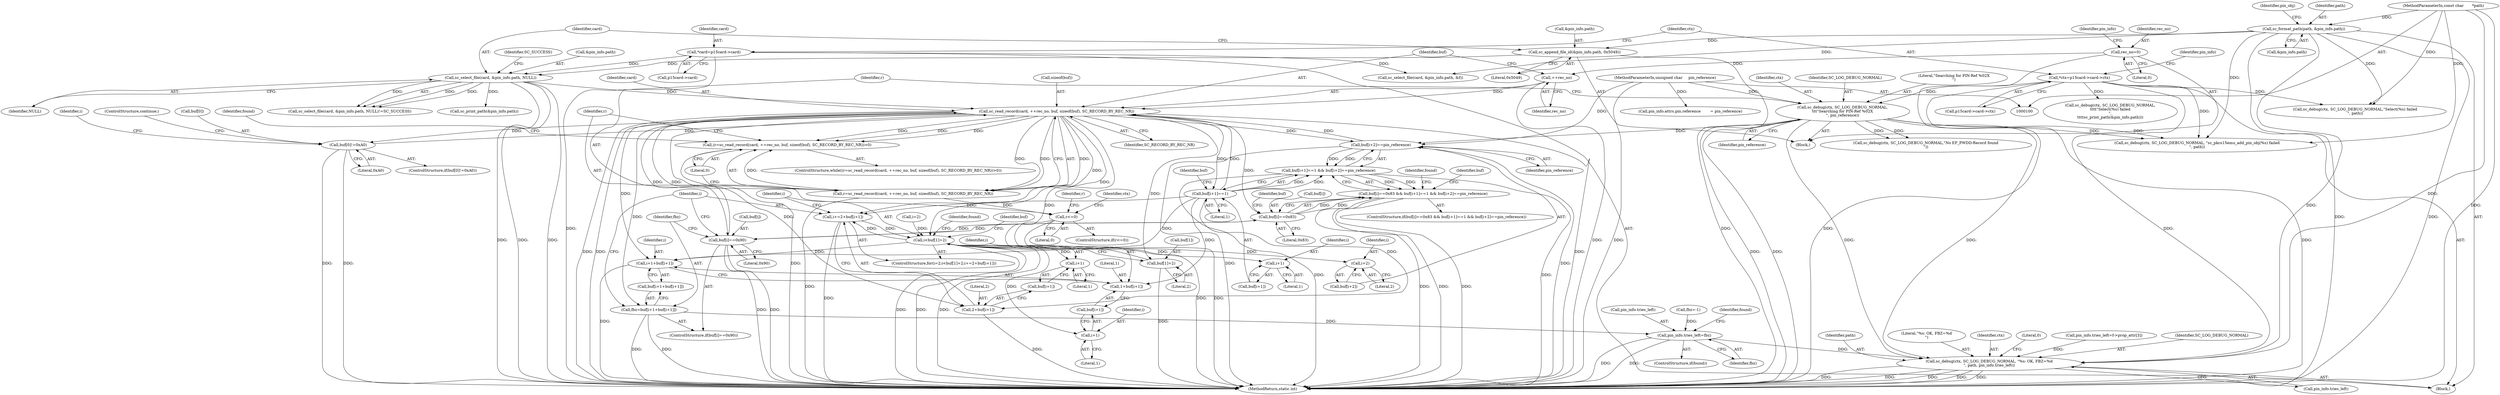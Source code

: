 digraph "0_OpenSC_8fe377e93b4b56060e5bbfb6f3142ceaeca744fa_21@API" {
"1000335" [label="(Call,sc_read_record(card, ++rec_no, buf, sizeof(buf), SC_RECORD_BY_REC_NR))"];
"1000306" [label="(Call,sc_select_file(card, &pin_info.path, NULL))"];
"1000111" [label="(Call,*card=p15card->card)"];
"1000298" [label="(Call,sc_append_file_id(&pin_info.path, 0x5049))"];
"1000223" [label="(Call,sc_format_path(path, &pin_info.path))"];
"1000102" [label="(MethodParameterIn,const char       *path)"];
"1000337" [label="(Call,++rec_no)"];
"1000280" [label="(Call,rec_no=0)"];
"1000355" [label="(Call,buf[0]!=0xA0)"];
"1000335" [label="(Call,sc_read_record(card, ++rec_no, buf, sizeof(buf), SC_RECORD_BY_REC_NR))"];
"1000397" [label="(Call,buf[i+2]==pin_reference)"];
"1000326" [label="(Call,sc_debug(ctx, SC_LOG_DEBUG_NORMAL,\n\t\t\t\"Searching for PIN-Ref %02X\n\", pin_reference))"];
"1000117" [label="(Call,*ctx=p15card->card->ctx)"];
"1000105" [label="(MethodParameterIn,unsigned char     pin_reference)"];
"1000407" [label="(Call,buf[i]==0x90)"];
"1000384" [label="(Call,buf[i]==0x83)"];
"1000390" [label="(Call,buf[i+1]==1)"];
"1000332" [label="(Call,(r=sc_read_record(card, ++rec_no, buf, sizeof(buf), SC_RECORD_BY_REC_NR))>0)"];
"1000333" [label="(Call,r=sc_read_record(card, ++rec_no, buf, sizeof(buf), SC_RECORD_BY_REC_NR))"];
"1000436" [label="(Call,r<=0)"];
"1000365" [label="(Call,i<buf[1]+2)"];
"1000372" [label="(Call,i+=2+buf[i+1])"];
"1000378" [label="(Call,i+1)"];
"1000393" [label="(Call,i+1)"];
"1000400" [label="(Call,i+2)"];
"1000416" [label="(Call,i+1+buf[i+1])"];
"1000422" [label="(Call,i+1)"];
"1000367" [label="(Call,buf[1]+2)"];
"1000374" [label="(Call,2+buf[i+1])"];
"1000383" [label="(Call,buf[i]==0x83 && buf[i+1]==1 && buf[i+2]==pin_reference)"];
"1000389" [label="(Call,buf[i+1]==1 && buf[i+2]==pin_reference)"];
"1000418" [label="(Call,1+buf[i+1])"];
"1000412" [label="(Call,fbz=buf[i+1+buf[i+1]])"];
"1000427" [label="(Call,pin_info.tries_left=fbz)"];
"1000498" [label="(Call,sc_debug(ctx, SC_LOG_DEBUG_NORMAL, \"%s: OK, FBZ=%d\n\", path, pin_info.tries_left))"];
"1000423" [label="(Identifier,i)"];
"1000501" [label="(Literal,\"%s: OK, FBZ=%d\n\")"];
"1000422" [label="(Call,i+1)"];
"1000371" [label="(Literal,2)"];
"1000393" [label="(Call,i+1)"];
"1000384" [label="(Call,buf[i]==0x83)"];
"1000392" [label="(Identifier,buf)"];
"1000378" [label="(Call,i+1)"];
"1000303" [label="(Literal,0x5049)"];
"1000280" [label="(Call,rec_no=0)"];
"1000498" [label="(Call,sc_debug(ctx, SC_LOG_DEBUG_NORMAL, \"%s: OK, FBZ=%d\n\", path, pin_info.tries_left))"];
"1000360" [label="(ControlStructure,continue;)"];
"1000406" [label="(ControlStructure,if(buf[i]==0x90))"];
"1000394" [label="(Identifier,i)"];
"1000435" [label="(ControlStructure,if(r<=0))"];
"1000437" [label="(Identifier,r)"];
"1000281" [label="(Identifier,rec_no)"];
"1000407" [label="(Call,buf[i]==0x90)"];
"1000391" [label="(Call,buf[i+1])"];
"1000390" [label="(Call,buf[i+1]==1)"];
"1000440" [label="(Call,sc_debug(ctx, SC_LOG_DEBUG_NORMAL,\"No EF_PWDD-Record found\n\"))"];
"1000282" [label="(Literal,0)"];
"1000312" [label="(Identifier,NULL)"];
"1000398" [label="(Call,buf[i+2])"];
"1000396" [label="(Literal,1)"];
"1000419" [label="(Literal,1)"];
"1000366" [label="(Identifier,i)"];
"1000426" [label="(Identifier,found)"];
"1000327" [label="(Identifier,ctx)"];
"1000438" [label="(Literal,0)"];
"1000508" [label="(MethodReturn,static int)"];
"1000356" [label="(Call,buf[0])"];
"1000479" [label="(Identifier,r)"];
"1000436" [label="(Call,r<=0)"];
"1000380" [label="(Literal,1)"];
"1000118" [label="(Identifier,ctx)"];
"1000306" [label="(Call,sc_select_file(card, &pin_info.path, NULL))"];
"1000361" [label="(ControlStructure,for(i=2;i<buf[1]+2;i+=2+buf[i+1]))"];
"1000374" [label="(Call,2+buf[i+1])"];
"1000382" [label="(ControlStructure,if(buf[i]==0x83 && buf[i+1]==1 && buf[i+2]==pin_reference))"];
"1000340" [label="(Call,sizeof(buf))"];
"1000373" [label="(Identifier,i)"];
"1000328" [label="(Identifier,SC_LOG_DEBUG_NORMAL)"];
"1000376" [label="(Call,buf[i+1])"];
"1000499" [label="(Identifier,ctx)"];
"1000339" [label="(Identifier,buf)"];
"1000418" [label="(Call,1+buf[i+1])"];
"1000367" [label="(Call,buf[1]+2)"];
"1000299" [label="(Call,&pin_info.path)"];
"1000329" [label="(Literal,\"Searching for PIN-Ref %02X\n\")"];
"1000412" [label="(Call,fbz=buf[i+1+buf[i+1]])"];
"1000417" [label="(Identifier,i)"];
"1000363" [label="(Identifier,i)"];
"1000427" [label="(Call,pin_info.tries_left=fbz)"];
"1000350" [label="(Call,fbz=-1)"];
"1000503" [label="(Call,pin_info.tries_left)"];
"1000307" [label="(Identifier,card)"];
"1000411" [label="(Literal,0x90)"];
"1000385" [label="(Call,buf[i])"];
"1000359" [label="(Literal,0xA0)"];
"1000399" [label="(Identifier,buf)"];
"1000343" [label="(Literal,0)"];
"1000375" [label="(Literal,2)"];
"1000313" [label="(Identifier,SC_SUCCESS)"];
"1000287" [label="(Identifier,pin_info)"];
"1000332" [label="(Call,(r=sc_read_record(card, ++rec_no, buf, sizeof(buf), SC_RECORD_BY_REC_NR))>0)"];
"1000298" [label="(Call,sc_append_file_id(&pin_info.path, 0x5049))"];
"1000333" [label="(Call,r=sc_read_record(card, ++rec_no, buf, sizeof(buf), SC_RECORD_BY_REC_NR))"];
"1000231" [label="(Identifier,pin_obj)"];
"1000342" [label="(Identifier,SC_RECORD_BY_REC_NR)"];
"1000117" [label="(Call,*ctx=p15card->card->ctx)"];
"1000354" [label="(ControlStructure,if(buf[0]!=0xA0))"];
"1000119" [label="(Call,p15card->card->ctx)"];
"1000224" [label="(Identifier,path)"];
"1000403" [label="(Identifier,pin_reference)"];
"1000401" [label="(Identifier,i)"];
"1000507" [label="(Literal,0)"];
"1000111" [label="(Call,*card=p15card->card)"];
"1000225" [label="(Call,&pin_info.path)"];
"1000424" [label="(Literal,1)"];
"1000413" [label="(Identifier,fbz)"];
"1000315" [label="(Call,sc_debug(ctx, SC_LOG_DEBUG_NORMAL,\n\t\t\t\t\"Select(%s) failed\n\",\n\t\t\t\tsc_print_path(&pin_info.path)))"];
"1000130" [label="(Identifier,pin_info)"];
"1000395" [label="(Literal,1)"];
"1000109" [label="(Block,)"];
"1000450" [label="(Call,sc_select_file(card, &pin_info.path, &f))"];
"1000338" [label="(Identifier,rec_no)"];
"1000330" [label="(Identifier,pin_reference)"];
"1000467" [label="(Call,pin_info.tries_left=f->prop_attr[3])"];
"1000112" [label="(Identifier,card)"];
"1000223" [label="(Call,sc_format_path(path, &pin_info.path))"];
"1000431" [label="(Identifier,fbz)"];
"1000409" [label="(Identifier,buf)"];
"1000420" [label="(Call,buf[i+1])"];
"1000460" [label="(Call,sc_debug(ctx, SC_LOG_DEBUG_NORMAL,\"Select(%s) failed\n\", path))"];
"1000388" [label="(Literal,0x83)"];
"1000491" [label="(Call,sc_debug(ctx, SC_LOG_DEBUG_NORMAL, \"sc_pkcs15emu_add_pin_obj(%s) failed\n\", path))"];
"1000397" [label="(Call,buf[i+2]==pin_reference)"];
"1000326" [label="(Call,sc_debug(ctx, SC_LOG_DEBUG_NORMAL,\n\t\t\t\"Searching for PIN-Ref %02X\n\", pin_reference))"];
"1000331" [label="(ControlStructure,while((r=sc_read_record(card, ++rec_no, buf, sizeof(buf), SC_RECORD_BY_REC_NR))>0))"];
"1000386" [label="(Identifier,buf)"];
"1000433" [label="(Identifier,found)"];
"1000365" [label="(Call,i<buf[1]+2)"];
"1000155" [label="(Call,pin_info.attrs.pin.reference        = pin_reference)"];
"1000425" [label="(ControlStructure,if(found))"];
"1000416" [label="(Call,i+1+buf[i+1])"];
"1000500" [label="(Identifier,SC_LOG_DEBUG_NORMAL)"];
"1000402" [label="(Literal,2)"];
"1000334" [label="(Identifier,r)"];
"1000383" [label="(Call,buf[i]==0x83 && buf[i+1]==1 && buf[i+2]==pin_reference)"];
"1000502" [label="(Identifier,path)"];
"1000389" [label="(Call,buf[i+1]==1 && buf[i+2]==pin_reference)"];
"1000102" [label="(MethodParameterIn,const char       *path)"];
"1000372" [label="(Call,i+=2+buf[i+1])"];
"1000305" [label="(Call,sc_select_file(card, &pin_info.path, NULL)!=SC_SUCCESS)"];
"1000113" [label="(Call,p15card->card)"];
"1000428" [label="(Call,pin_info.tries_left)"];
"1000308" [label="(Call,&pin_info.path)"];
"1000335" [label="(Call,sc_read_record(card, ++rec_no, buf, sizeof(buf), SC_RECORD_BY_REC_NR))"];
"1000337" [label="(Call,++rec_no)"];
"1000355" [label="(Call,buf[0]!=0xA0)"];
"1000408" [label="(Call,buf[i])"];
"1000347" [label="(Identifier,found)"];
"1000400" [label="(Call,i+2)"];
"1000105" [label="(MethodParameterIn,unsigned char     pin_reference)"];
"1000379" [label="(Identifier,i)"];
"1000414" [label="(Call,buf[i+1+buf[i+1]])"];
"1000319" [label="(Call,sc_print_path(&pin_info.path))"];
"1000336" [label="(Identifier,card)"];
"1000276" [label="(Block,)"];
"1000362" [label="(Call,i=2)"];
"1000441" [label="(Identifier,ctx)"];
"1000368" [label="(Call,buf[1])"];
"1000405" [label="(Identifier,found)"];
"1000335" -> "1000333"  [label="AST: "];
"1000335" -> "1000342"  [label="CFG: "];
"1000336" -> "1000335"  [label="AST: "];
"1000337" -> "1000335"  [label="AST: "];
"1000339" -> "1000335"  [label="AST: "];
"1000340" -> "1000335"  [label="AST: "];
"1000342" -> "1000335"  [label="AST: "];
"1000333" -> "1000335"  [label="CFG: "];
"1000335" -> "1000508"  [label="DDG: "];
"1000335" -> "1000508"  [label="DDG: "];
"1000335" -> "1000508"  [label="DDG: "];
"1000335" -> "1000332"  [label="DDG: "];
"1000335" -> "1000332"  [label="DDG: "];
"1000335" -> "1000332"  [label="DDG: "];
"1000335" -> "1000333"  [label="DDG: "];
"1000335" -> "1000333"  [label="DDG: "];
"1000335" -> "1000333"  [label="DDG: "];
"1000306" -> "1000335"  [label="DDG: "];
"1000337" -> "1000335"  [label="DDG: "];
"1000355" -> "1000335"  [label="DDG: "];
"1000397" -> "1000335"  [label="DDG: "];
"1000407" -> "1000335"  [label="DDG: "];
"1000390" -> "1000335"  [label="DDG: "];
"1000335" -> "1000355"  [label="DDG: "];
"1000335" -> "1000365"  [label="DDG: "];
"1000335" -> "1000367"  [label="DDG: "];
"1000335" -> "1000372"  [label="DDG: "];
"1000335" -> "1000374"  [label="DDG: "];
"1000335" -> "1000384"  [label="DDG: "];
"1000335" -> "1000390"  [label="DDG: "];
"1000335" -> "1000397"  [label="DDG: "];
"1000335" -> "1000407"  [label="DDG: "];
"1000335" -> "1000412"  [label="DDG: "];
"1000335" -> "1000416"  [label="DDG: "];
"1000335" -> "1000418"  [label="DDG: "];
"1000306" -> "1000305"  [label="AST: "];
"1000306" -> "1000312"  [label="CFG: "];
"1000307" -> "1000306"  [label="AST: "];
"1000308" -> "1000306"  [label="AST: "];
"1000312" -> "1000306"  [label="AST: "];
"1000313" -> "1000306"  [label="CFG: "];
"1000306" -> "1000508"  [label="DDG: "];
"1000306" -> "1000508"  [label="DDG: "];
"1000306" -> "1000508"  [label="DDG: "];
"1000306" -> "1000305"  [label="DDG: "];
"1000306" -> "1000305"  [label="DDG: "];
"1000306" -> "1000305"  [label="DDG: "];
"1000111" -> "1000306"  [label="DDG: "];
"1000298" -> "1000306"  [label="DDG: "];
"1000306" -> "1000319"  [label="DDG: "];
"1000111" -> "1000109"  [label="AST: "];
"1000111" -> "1000113"  [label="CFG: "];
"1000112" -> "1000111"  [label="AST: "];
"1000113" -> "1000111"  [label="AST: "];
"1000118" -> "1000111"  [label="CFG: "];
"1000111" -> "1000508"  [label="DDG: "];
"1000111" -> "1000450"  [label="DDG: "];
"1000298" -> "1000276"  [label="AST: "];
"1000298" -> "1000303"  [label="CFG: "];
"1000299" -> "1000298"  [label="AST: "];
"1000303" -> "1000298"  [label="AST: "];
"1000307" -> "1000298"  [label="CFG: "];
"1000298" -> "1000508"  [label="DDG: "];
"1000223" -> "1000298"  [label="DDG: "];
"1000223" -> "1000109"  [label="AST: "];
"1000223" -> "1000225"  [label="CFG: "];
"1000224" -> "1000223"  [label="AST: "];
"1000225" -> "1000223"  [label="AST: "];
"1000231" -> "1000223"  [label="CFG: "];
"1000223" -> "1000508"  [label="DDG: "];
"1000223" -> "1000508"  [label="DDG: "];
"1000102" -> "1000223"  [label="DDG: "];
"1000223" -> "1000450"  [label="DDG: "];
"1000223" -> "1000460"  [label="DDG: "];
"1000223" -> "1000491"  [label="DDG: "];
"1000223" -> "1000498"  [label="DDG: "];
"1000102" -> "1000100"  [label="AST: "];
"1000102" -> "1000508"  [label="DDG: "];
"1000102" -> "1000460"  [label="DDG: "];
"1000102" -> "1000491"  [label="DDG: "];
"1000102" -> "1000498"  [label="DDG: "];
"1000337" -> "1000338"  [label="CFG: "];
"1000338" -> "1000337"  [label="AST: "];
"1000339" -> "1000337"  [label="CFG: "];
"1000337" -> "1000508"  [label="DDG: "];
"1000280" -> "1000337"  [label="DDG: "];
"1000280" -> "1000276"  [label="AST: "];
"1000280" -> "1000282"  [label="CFG: "];
"1000281" -> "1000280"  [label="AST: "];
"1000282" -> "1000280"  [label="AST: "];
"1000287" -> "1000280"  [label="CFG: "];
"1000280" -> "1000508"  [label="DDG: "];
"1000355" -> "1000354"  [label="AST: "];
"1000355" -> "1000359"  [label="CFG: "];
"1000356" -> "1000355"  [label="AST: "];
"1000359" -> "1000355"  [label="AST: "];
"1000360" -> "1000355"  [label="CFG: "];
"1000363" -> "1000355"  [label="CFG: "];
"1000355" -> "1000508"  [label="DDG: "];
"1000355" -> "1000508"  [label="DDG: "];
"1000397" -> "1000389"  [label="AST: "];
"1000397" -> "1000403"  [label="CFG: "];
"1000398" -> "1000397"  [label="AST: "];
"1000403" -> "1000397"  [label="AST: "];
"1000389" -> "1000397"  [label="CFG: "];
"1000397" -> "1000508"  [label="DDG: "];
"1000397" -> "1000508"  [label="DDG: "];
"1000397" -> "1000389"  [label="DDG: "];
"1000397" -> "1000389"  [label="DDG: "];
"1000326" -> "1000397"  [label="DDG: "];
"1000105" -> "1000397"  [label="DDG: "];
"1000326" -> "1000276"  [label="AST: "];
"1000326" -> "1000330"  [label="CFG: "];
"1000327" -> "1000326"  [label="AST: "];
"1000328" -> "1000326"  [label="AST: "];
"1000329" -> "1000326"  [label="AST: "];
"1000330" -> "1000326"  [label="AST: "];
"1000334" -> "1000326"  [label="CFG: "];
"1000326" -> "1000508"  [label="DDG: "];
"1000326" -> "1000508"  [label="DDG: "];
"1000117" -> "1000326"  [label="DDG: "];
"1000105" -> "1000326"  [label="DDG: "];
"1000326" -> "1000440"  [label="DDG: "];
"1000326" -> "1000440"  [label="DDG: "];
"1000326" -> "1000491"  [label="DDG: "];
"1000326" -> "1000491"  [label="DDG: "];
"1000326" -> "1000498"  [label="DDG: "];
"1000326" -> "1000498"  [label="DDG: "];
"1000117" -> "1000109"  [label="AST: "];
"1000117" -> "1000119"  [label="CFG: "];
"1000118" -> "1000117"  [label="AST: "];
"1000119" -> "1000117"  [label="AST: "];
"1000130" -> "1000117"  [label="CFG: "];
"1000117" -> "1000508"  [label="DDG: "];
"1000117" -> "1000315"  [label="DDG: "];
"1000117" -> "1000460"  [label="DDG: "];
"1000117" -> "1000491"  [label="DDG: "];
"1000117" -> "1000498"  [label="DDG: "];
"1000105" -> "1000100"  [label="AST: "];
"1000105" -> "1000508"  [label="DDG: "];
"1000105" -> "1000155"  [label="DDG: "];
"1000407" -> "1000406"  [label="AST: "];
"1000407" -> "1000411"  [label="CFG: "];
"1000408" -> "1000407"  [label="AST: "];
"1000411" -> "1000407"  [label="AST: "];
"1000413" -> "1000407"  [label="CFG: "];
"1000373" -> "1000407"  [label="CFG: "];
"1000407" -> "1000508"  [label="DDG: "];
"1000407" -> "1000508"  [label="DDG: "];
"1000407" -> "1000384"  [label="DDG: "];
"1000384" -> "1000407"  [label="DDG: "];
"1000384" -> "1000383"  [label="AST: "];
"1000384" -> "1000388"  [label="CFG: "];
"1000385" -> "1000384"  [label="AST: "];
"1000388" -> "1000384"  [label="AST: "];
"1000392" -> "1000384"  [label="CFG: "];
"1000383" -> "1000384"  [label="CFG: "];
"1000384" -> "1000383"  [label="DDG: "];
"1000384" -> "1000383"  [label="DDG: "];
"1000390" -> "1000389"  [label="AST: "];
"1000390" -> "1000396"  [label="CFG: "];
"1000391" -> "1000390"  [label="AST: "];
"1000396" -> "1000390"  [label="AST: "];
"1000399" -> "1000390"  [label="CFG: "];
"1000389" -> "1000390"  [label="CFG: "];
"1000390" -> "1000372"  [label="DDG: "];
"1000390" -> "1000374"  [label="DDG: "];
"1000390" -> "1000389"  [label="DDG: "];
"1000390" -> "1000389"  [label="DDG: "];
"1000390" -> "1000416"  [label="DDG: "];
"1000390" -> "1000418"  [label="DDG: "];
"1000332" -> "1000331"  [label="AST: "];
"1000332" -> "1000343"  [label="CFG: "];
"1000333" -> "1000332"  [label="AST: "];
"1000343" -> "1000332"  [label="AST: "];
"1000347" -> "1000332"  [label="CFG: "];
"1000437" -> "1000332"  [label="CFG: "];
"1000332" -> "1000508"  [label="DDG: "];
"1000333" -> "1000332"  [label="DDG: "];
"1000334" -> "1000333"  [label="AST: "];
"1000343" -> "1000333"  [label="CFG: "];
"1000333" -> "1000508"  [label="DDG: "];
"1000333" -> "1000436"  [label="DDG: "];
"1000436" -> "1000435"  [label="AST: "];
"1000436" -> "1000438"  [label="CFG: "];
"1000437" -> "1000436"  [label="AST: "];
"1000438" -> "1000436"  [label="AST: "];
"1000441" -> "1000436"  [label="CFG: "];
"1000479" -> "1000436"  [label="CFG: "];
"1000436" -> "1000508"  [label="DDG: "];
"1000436" -> "1000508"  [label="DDG: "];
"1000365" -> "1000361"  [label="AST: "];
"1000365" -> "1000367"  [label="CFG: "];
"1000366" -> "1000365"  [label="AST: "];
"1000367" -> "1000365"  [label="AST: "];
"1000386" -> "1000365"  [label="CFG: "];
"1000426" -> "1000365"  [label="CFG: "];
"1000365" -> "1000508"  [label="DDG: "];
"1000365" -> "1000508"  [label="DDG: "];
"1000365" -> "1000508"  [label="DDG: "];
"1000372" -> "1000365"  [label="DDG: "];
"1000362" -> "1000365"  [label="DDG: "];
"1000365" -> "1000372"  [label="DDG: "];
"1000365" -> "1000378"  [label="DDG: "];
"1000365" -> "1000393"  [label="DDG: "];
"1000365" -> "1000400"  [label="DDG: "];
"1000365" -> "1000416"  [label="DDG: "];
"1000365" -> "1000422"  [label="DDG: "];
"1000372" -> "1000361"  [label="AST: "];
"1000372" -> "1000374"  [label="CFG: "];
"1000373" -> "1000372"  [label="AST: "];
"1000374" -> "1000372"  [label="AST: "];
"1000366" -> "1000372"  [label="CFG: "];
"1000372" -> "1000508"  [label="DDG: "];
"1000378" -> "1000376"  [label="AST: "];
"1000378" -> "1000380"  [label="CFG: "];
"1000379" -> "1000378"  [label="AST: "];
"1000380" -> "1000378"  [label="AST: "];
"1000376" -> "1000378"  [label="CFG: "];
"1000393" -> "1000391"  [label="AST: "];
"1000393" -> "1000395"  [label="CFG: "];
"1000394" -> "1000393"  [label="AST: "];
"1000395" -> "1000393"  [label="AST: "];
"1000391" -> "1000393"  [label="CFG: "];
"1000400" -> "1000398"  [label="AST: "];
"1000400" -> "1000402"  [label="CFG: "];
"1000401" -> "1000400"  [label="AST: "];
"1000402" -> "1000400"  [label="AST: "];
"1000398" -> "1000400"  [label="CFG: "];
"1000416" -> "1000414"  [label="AST: "];
"1000416" -> "1000418"  [label="CFG: "];
"1000417" -> "1000416"  [label="AST: "];
"1000418" -> "1000416"  [label="AST: "];
"1000414" -> "1000416"  [label="CFG: "];
"1000416" -> "1000508"  [label="DDG: "];
"1000422" -> "1000420"  [label="AST: "];
"1000422" -> "1000424"  [label="CFG: "];
"1000423" -> "1000422"  [label="AST: "];
"1000424" -> "1000422"  [label="AST: "];
"1000420" -> "1000422"  [label="CFG: "];
"1000367" -> "1000371"  [label="CFG: "];
"1000368" -> "1000367"  [label="AST: "];
"1000371" -> "1000367"  [label="AST: "];
"1000367" -> "1000508"  [label="DDG: "];
"1000374" -> "1000376"  [label="CFG: "];
"1000375" -> "1000374"  [label="AST: "];
"1000376" -> "1000374"  [label="AST: "];
"1000374" -> "1000508"  [label="DDG: "];
"1000383" -> "1000382"  [label="AST: "];
"1000383" -> "1000389"  [label="CFG: "];
"1000389" -> "1000383"  [label="AST: "];
"1000405" -> "1000383"  [label="CFG: "];
"1000409" -> "1000383"  [label="CFG: "];
"1000383" -> "1000508"  [label="DDG: "];
"1000383" -> "1000508"  [label="DDG: "];
"1000383" -> "1000508"  [label="DDG: "];
"1000389" -> "1000383"  [label="DDG: "];
"1000389" -> "1000383"  [label="DDG: "];
"1000389" -> "1000508"  [label="DDG: "];
"1000389" -> "1000508"  [label="DDG: "];
"1000418" -> "1000420"  [label="CFG: "];
"1000419" -> "1000418"  [label="AST: "];
"1000420" -> "1000418"  [label="AST: "];
"1000412" -> "1000406"  [label="AST: "];
"1000412" -> "1000414"  [label="CFG: "];
"1000413" -> "1000412"  [label="AST: "];
"1000414" -> "1000412"  [label="AST: "];
"1000373" -> "1000412"  [label="CFG: "];
"1000412" -> "1000508"  [label="DDG: "];
"1000412" -> "1000508"  [label="DDG: "];
"1000412" -> "1000427"  [label="DDG: "];
"1000427" -> "1000425"  [label="AST: "];
"1000427" -> "1000431"  [label="CFG: "];
"1000428" -> "1000427"  [label="AST: "];
"1000431" -> "1000427"  [label="AST: "];
"1000433" -> "1000427"  [label="CFG: "];
"1000427" -> "1000508"  [label="DDG: "];
"1000427" -> "1000508"  [label="DDG: "];
"1000350" -> "1000427"  [label="DDG: "];
"1000427" -> "1000498"  [label="DDG: "];
"1000498" -> "1000109"  [label="AST: "];
"1000498" -> "1000503"  [label="CFG: "];
"1000499" -> "1000498"  [label="AST: "];
"1000500" -> "1000498"  [label="AST: "];
"1000501" -> "1000498"  [label="AST: "];
"1000502" -> "1000498"  [label="AST: "];
"1000503" -> "1000498"  [label="AST: "];
"1000507" -> "1000498"  [label="CFG: "];
"1000498" -> "1000508"  [label="DDG: "];
"1000498" -> "1000508"  [label="DDG: "];
"1000498" -> "1000508"  [label="DDG: "];
"1000498" -> "1000508"  [label="DDG: "];
"1000498" -> "1000508"  [label="DDG: "];
"1000467" -> "1000498"  [label="DDG: "];
}

